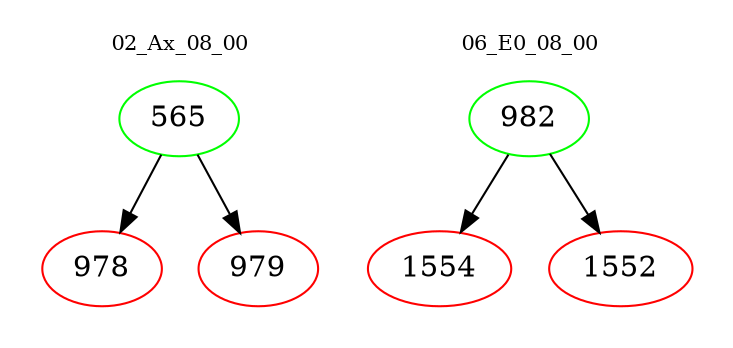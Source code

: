 digraph{
subgraph cluster_0 {
color = white
label = "02_Ax_08_00";
fontsize=10;
T0_565 [label="565", color="green"]
T0_565 -> T0_978 [color="black"]
T0_978 [label="978", color="red"]
T0_565 -> T0_979 [color="black"]
T0_979 [label="979", color="red"]
}
subgraph cluster_1 {
color = white
label = "06_E0_08_00";
fontsize=10;
T1_982 [label="982", color="green"]
T1_982 -> T1_1554 [color="black"]
T1_1554 [label="1554", color="red"]
T1_982 -> T1_1552 [color="black"]
T1_1552 [label="1552", color="red"]
}
}
